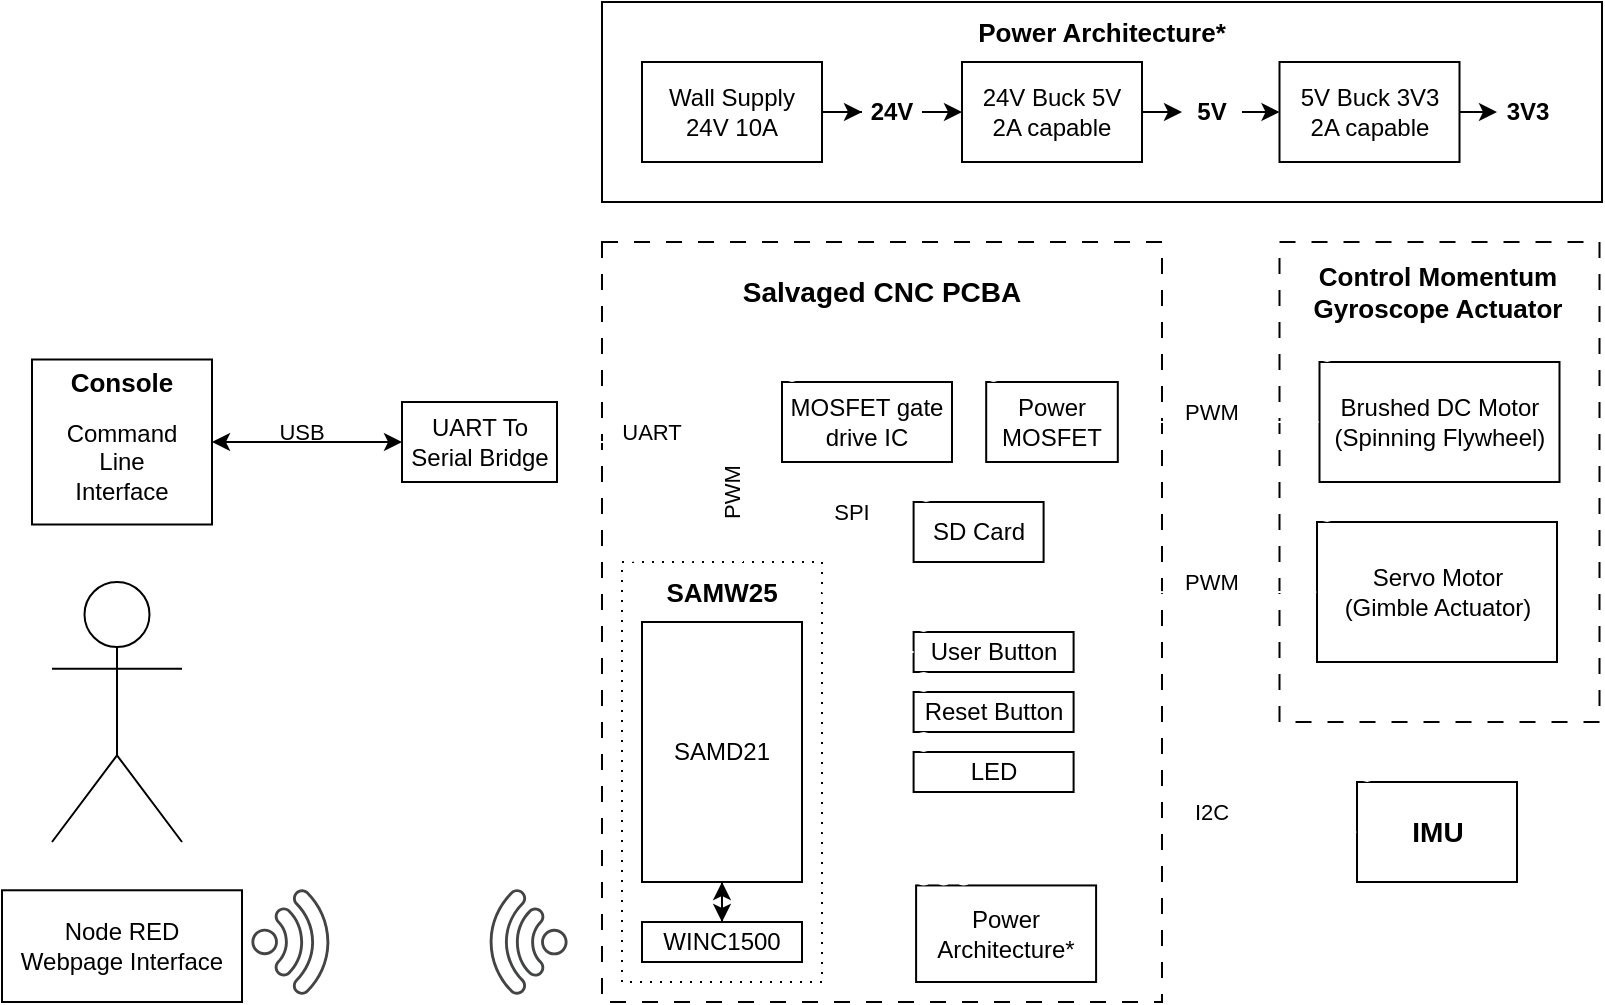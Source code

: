 <mxfile version="27.0.1">
  <diagram name="Page-1" id="gDfE9qqJxFaP5S4uHn-a">
    <mxGraphModel dx="1671" dy="1204" grid="1" gridSize="10" guides="1" tooltips="1" connect="1" arrows="1" fold="1" page="1" pageScale="1" pageWidth="850" pageHeight="1100" math="0" shadow="0">
      <root>
        <mxCell id="0" />
        <mxCell id="1" parent="0" />
        <mxCell id="OW7g6tEufCx2NIy_bn_X-10" value="" style="rounded=0;whiteSpace=wrap;html=1;dashed=1;dashPattern=8 8;" vertex="1" parent="1">
          <mxGeometry x="618.75" y="160" width="160" height="240" as="geometry" />
        </mxCell>
        <mxCell id="OW7g6tEufCx2NIy_bn_X-14" value="" style="group" vertex="1" connectable="0" parent="1">
          <mxGeometry x="637.5" y="300" width="120" height="70" as="geometry" />
        </mxCell>
        <mxCell id="OW7g6tEufCx2NIy_bn_X-8" value="" style="rounded=0;whiteSpace=wrap;html=1;" vertex="1" parent="OW7g6tEufCx2NIy_bn_X-14">
          <mxGeometry width="120" height="70" as="geometry" />
        </mxCell>
        <mxCell id="OW7g6tEufCx2NIy_bn_X-9" value="Servo Motor&lt;div&gt;(Gimble Actuator)&lt;/div&gt;" style="text;html=1;align=center;verticalAlign=middle;whiteSpace=wrap;rounded=0;" vertex="1" parent="OW7g6tEufCx2NIy_bn_X-14">
          <mxGeometry x="10" y="26.25" width="100" height="17.5" as="geometry" />
        </mxCell>
        <mxCell id="OW7g6tEufCx2NIy_bn_X-17" value="&lt;b&gt;&lt;font style=&quot;font-size: 13px;&quot;&gt;Control Momentum Gyroscope Actuator&lt;/font&gt;&lt;/b&gt;" style="text;html=1;align=center;verticalAlign=middle;whiteSpace=wrap;rounded=0;" vertex="1" parent="1">
          <mxGeometry x="618.75" y="170" width="157.5" height="30" as="geometry" />
        </mxCell>
        <mxCell id="OW7g6tEufCx2NIy_bn_X-18" value="" style="group" vertex="1" connectable="0" parent="1">
          <mxGeometry x="657.5" y="430" width="80" height="50" as="geometry" />
        </mxCell>
        <mxCell id="OW7g6tEufCx2NIy_bn_X-19" value="" style="rounded=0;whiteSpace=wrap;html=1;" vertex="1" parent="OW7g6tEufCx2NIy_bn_X-18">
          <mxGeometry width="80" height="50" as="geometry" />
        </mxCell>
        <mxCell id="OW7g6tEufCx2NIy_bn_X-20" value="&lt;b&gt;&lt;font style=&quot;font-size: 14px;&quot;&gt;IMU&lt;/font&gt;&lt;/b&gt;" style="text;html=1;align=center;verticalAlign=middle;whiteSpace=wrap;rounded=0;" vertex="1" parent="OW7g6tEufCx2NIy_bn_X-18">
          <mxGeometry x="20" y="18.75" width="40" height="12.5" as="geometry" />
        </mxCell>
        <mxCell id="OW7g6tEufCx2NIy_bn_X-159" value="" style="ellipse;whiteSpace=wrap;html=1;aspect=fixed;fillColor=light-dark(#FFFFFF,#FFFF00);strokeColor=none;" vertex="1" parent="OW7g6tEufCx2NIy_bn_X-18">
          <mxGeometry y="-10" width="10" height="10" as="geometry" />
        </mxCell>
        <mxCell id="OW7g6tEufCx2NIy_bn_X-11" value="" style="rounded=0;whiteSpace=wrap;html=1;" vertex="1" parent="1">
          <mxGeometry x="638.75" y="220" width="120" height="60" as="geometry" />
        </mxCell>
        <mxCell id="OW7g6tEufCx2NIy_bn_X-12" value="Brushed DC Motor&lt;div&gt;(Spinning Flywheel)&lt;/div&gt;" style="text;html=1;align=center;verticalAlign=middle;whiteSpace=wrap;rounded=0;container=0;" vertex="1" parent="1">
          <mxGeometry x="638.75" y="235" width="120" height="30" as="geometry" />
        </mxCell>
        <mxCell id="OW7g6tEufCx2NIy_bn_X-70" value="" style="rounded=0;whiteSpace=wrap;html=1;strokeColor=light-dark(#000000,#00CCCC);" vertex="1" parent="1">
          <mxGeometry x="280" y="40" width="500" height="100" as="geometry" />
        </mxCell>
        <mxCell id="OW7g6tEufCx2NIy_bn_X-71" value="&lt;b&gt;&lt;font style=&quot;font-size: 13px;&quot;&gt;Power Architecture*&lt;/font&gt;&lt;/b&gt;" style="text;html=1;align=center;verticalAlign=middle;whiteSpace=wrap;rounded=0;" vertex="1" parent="1">
          <mxGeometry x="465" y="40" width="130" height="30" as="geometry" />
        </mxCell>
        <mxCell id="OW7g6tEufCx2NIy_bn_X-82" style="edgeStyle=orthogonalEdgeStyle;rounded=0;orthogonalLoop=1;jettySize=auto;html=1;exitX=1;exitY=0.5;exitDx=0;exitDy=0;" edge="1" parent="1" source="OW7g6tEufCx2NIy_bn_X-75" target="OW7g6tEufCx2NIy_bn_X-79">
          <mxGeometry relative="1" as="geometry" />
        </mxCell>
        <mxCell id="OW7g6tEufCx2NIy_bn_X-75" value="Wall Supply&lt;div&gt;24V 10A&lt;/div&gt;" style="rounded=0;whiteSpace=wrap;html=1;" vertex="1" parent="1">
          <mxGeometry x="300" y="70" width="90" height="50" as="geometry" />
        </mxCell>
        <mxCell id="OW7g6tEufCx2NIy_bn_X-84" style="edgeStyle=orthogonalEdgeStyle;rounded=0;orthogonalLoop=1;jettySize=auto;html=1;exitX=1;exitY=0.5;exitDx=0;exitDy=0;entryX=0;entryY=0.5;entryDx=0;entryDy=0;" edge="1" parent="1" source="OW7g6tEufCx2NIy_bn_X-76" target="OW7g6tEufCx2NIy_bn_X-80">
          <mxGeometry relative="1" as="geometry" />
        </mxCell>
        <mxCell id="OW7g6tEufCx2NIy_bn_X-76" value="24V Buck 5V&lt;div&gt;2A capable&lt;/div&gt;" style="rounded=0;whiteSpace=wrap;html=1;" vertex="1" parent="1">
          <mxGeometry x="460" y="70" width="90" height="50" as="geometry" />
        </mxCell>
        <mxCell id="OW7g6tEufCx2NIy_bn_X-86" style="edgeStyle=orthogonalEdgeStyle;rounded=0;orthogonalLoop=1;jettySize=auto;html=1;exitX=1;exitY=0.5;exitDx=0;exitDy=0;entryX=0;entryY=0.5;entryDx=0;entryDy=0;" edge="1" parent="1" source="OW7g6tEufCx2NIy_bn_X-77" target="OW7g6tEufCx2NIy_bn_X-81">
          <mxGeometry relative="1" as="geometry" />
        </mxCell>
        <mxCell id="OW7g6tEufCx2NIy_bn_X-77" value="5V Buck 3V3&lt;div&gt;2A capable&lt;/div&gt;" style="rounded=0;whiteSpace=wrap;html=1;" vertex="1" parent="1">
          <mxGeometry x="618.75" y="70" width="90" height="50" as="geometry" />
        </mxCell>
        <mxCell id="OW7g6tEufCx2NIy_bn_X-83" style="edgeStyle=orthogonalEdgeStyle;rounded=0;orthogonalLoop=1;jettySize=auto;html=1;exitX=1;exitY=0.5;exitDx=0;exitDy=0;entryX=0;entryY=0.5;entryDx=0;entryDy=0;" edge="1" parent="1" source="OW7g6tEufCx2NIy_bn_X-79" target="OW7g6tEufCx2NIy_bn_X-76">
          <mxGeometry relative="1" as="geometry" />
        </mxCell>
        <mxCell id="OW7g6tEufCx2NIy_bn_X-79" value="&lt;b&gt;24V&lt;/b&gt;" style="ellipse;whiteSpace=wrap;html=1;aspect=fixed;fillColor=light-dark(#FFFFFF,#FF3333);strokeColor=none;fontColor=light-dark(#000000,#000000);" vertex="1" parent="1">
          <mxGeometry x="410" y="80" width="30" height="30" as="geometry" />
        </mxCell>
        <mxCell id="OW7g6tEufCx2NIy_bn_X-85" style="edgeStyle=orthogonalEdgeStyle;rounded=0;orthogonalLoop=1;jettySize=auto;html=1;exitX=1;exitY=0.5;exitDx=0;exitDy=0;entryX=0;entryY=0.5;entryDx=0;entryDy=0;" edge="1" parent="1" source="OW7g6tEufCx2NIy_bn_X-80" target="OW7g6tEufCx2NIy_bn_X-77">
          <mxGeometry relative="1" as="geometry" />
        </mxCell>
        <mxCell id="OW7g6tEufCx2NIy_bn_X-80" value="&lt;font style=&quot;color: light-dark(rgb(0, 0, 0), rgb(0, 0, 0));&quot;&gt;&lt;b&gt;5V&lt;/b&gt;&lt;/font&gt;" style="ellipse;whiteSpace=wrap;html=1;aspect=fixed;fillColor=light-dark(#FFFFFF,#FF8000);strokeColor=none;" vertex="1" parent="1">
          <mxGeometry x="570" y="80" width="30" height="30" as="geometry" />
        </mxCell>
        <mxCell id="OW7g6tEufCx2NIy_bn_X-81" value="&lt;font style=&quot;color: light-dark(rgb(0, 0, 0), rgb(0, 0, 0));&quot;&gt;&lt;b&gt;3V3&lt;/b&gt;&lt;/font&gt;" style="ellipse;whiteSpace=wrap;html=1;aspect=fixed;fillColor=light-dark(#FFFFFF,#FFFF00);strokeColor=none;" vertex="1" parent="1">
          <mxGeometry x="727.5" y="80" width="30" height="30" as="geometry" />
        </mxCell>
        <mxCell id="OW7g6tEufCx2NIy_bn_X-31" value="" style="sketch=0;pointerEvents=1;shadow=0;dashed=0;html=1;strokeColor=none;fillColor=#434445;aspect=fixed;labelPosition=center;verticalLabelPosition=bottom;verticalAlign=top;align=center;outlineConnect=0;shape=mxgraph.vvd.wi_fi;rotation=225;container=0;" vertex="1" parent="1">
          <mxGeometry x="217.5" y="490" width="40" height="40" as="geometry" />
        </mxCell>
        <mxCell id="OW7g6tEufCx2NIy_bn_X-140" value="&lt;font style=&quot;font-size: 11px;&quot;&gt;PWM&lt;/font&gt;" style="text;html=1;align=center;verticalAlign=middle;whiteSpace=wrap;rounded=0;container=0;" vertex="1" parent="1">
          <mxGeometry x="310" y="290" width="30" height="20" as="geometry" />
        </mxCell>
        <mxCell id="OW7g6tEufCx2NIy_bn_X-2" value="" style="rounded=0;whiteSpace=wrap;html=1;dashed=1;dashPattern=8 8;" vertex="1" parent="1">
          <mxGeometry x="280" y="160" width="280" height="380" as="geometry" />
        </mxCell>
        <mxCell id="OW7g6tEufCx2NIy_bn_X-4" value="&lt;b&gt;&lt;font style=&quot;font-size: 14px;&quot;&gt;Salvaged CNC PCBA&lt;/font&gt;&lt;/b&gt;" style="text;html=1;align=center;verticalAlign=middle;whiteSpace=wrap;rounded=0;" vertex="1" parent="1">
          <mxGeometry x="341.25" y="175" width="157.5" height="20" as="geometry" />
        </mxCell>
        <mxCell id="OW7g6tEufCx2NIy_bn_X-41" value="" style="rounded=0;whiteSpace=wrap;html=1;dashed=1;dashPattern=1 4;" vertex="1" parent="1">
          <mxGeometry x="290" y="320" width="100" height="210" as="geometry" />
        </mxCell>
        <mxCell id="OW7g6tEufCx2NIy_bn_X-47" value="&lt;b&gt;&lt;font style=&quot;font-size: 13px;&quot;&gt;SAMW25&lt;/font&gt;&lt;/b&gt;" style="text;html=1;align=center;verticalAlign=middle;whiteSpace=wrap;rounded=0;" vertex="1" parent="1">
          <mxGeometry x="310" y="320" width="60" height="30" as="geometry" />
        </mxCell>
        <mxCell id="OW7g6tEufCx2NIy_bn_X-54" style="edgeStyle=orthogonalEdgeStyle;rounded=0;orthogonalLoop=1;jettySize=auto;html=1;entryX=0;entryY=0.5;entryDx=0;entryDy=0;strokeColor=light-dark(#FFFFFF,#FFFF00);" edge="1" parent="1" target="OW7g6tEufCx2NIy_bn_X-36">
          <mxGeometry relative="1" as="geometry">
            <mxPoint x="350" y="320" as="sourcePoint" />
            <mxPoint x="340.01" y="235" as="targetPoint" />
            <Array as="points">
              <mxPoint x="350" y="320" />
              <mxPoint x="350" y="250" />
            </Array>
          </mxGeometry>
        </mxCell>
        <mxCell id="OW7g6tEufCx2NIy_bn_X-149" style="edgeStyle=orthogonalEdgeStyle;rounded=0;orthogonalLoop=1;jettySize=auto;html=1;entryX=0;entryY=0.5;entryDx=0;entryDy=0;exitX=0.992;exitY=0.418;exitDx=0;exitDy=0;exitPerimeter=0;strokeColor=light-dark(#FFFFFF,#FFFF00);" edge="1" parent="1" target="OW7g6tEufCx2NIy_bn_X-148">
          <mxGeometry relative="1" as="geometry">
            <mxPoint x="390.0" y="424.42" as="sourcePoint" />
          </mxGeometry>
        </mxCell>
        <mxCell id="OW7g6tEufCx2NIy_bn_X-48" value="SAMD21" style="rounded=0;whiteSpace=wrap;html=1;" vertex="1" parent="1">
          <mxGeometry x="300" y="350" width="80" height="130" as="geometry" />
        </mxCell>
        <mxCell id="OW7g6tEufCx2NIy_bn_X-50" style="edgeStyle=orthogonalEdgeStyle;rounded=0;orthogonalLoop=1;jettySize=auto;html=1;exitX=0.5;exitY=0;exitDx=0;exitDy=0;startArrow=classic;startFill=1;" edge="1" parent="1" source="OW7g6tEufCx2NIy_bn_X-49" target="OW7g6tEufCx2NIy_bn_X-48">
          <mxGeometry relative="1" as="geometry" />
        </mxCell>
        <mxCell id="OW7g6tEufCx2NIy_bn_X-49" value="WINC1500" style="rounded=0;whiteSpace=wrap;html=1;" vertex="1" parent="1">
          <mxGeometry x="300" y="500" width="80" height="20" as="geometry" />
        </mxCell>
        <mxCell id="OW7g6tEufCx2NIy_bn_X-55" style="edgeStyle=orthogonalEdgeStyle;rounded=0;orthogonalLoop=1;jettySize=auto;html=1;exitX=1;exitY=0.5;exitDx=0;exitDy=0;entryX=0;entryY=0.5;entryDx=0;entryDy=0;strokeColor=light-dark(#FFFFFF,#FF8000);" edge="1" parent="1" source="OW7g6tEufCx2NIy_bn_X-36" target="OW7g6tEufCx2NIy_bn_X-40">
          <mxGeometry relative="1" as="geometry" />
        </mxCell>
        <mxCell id="OW7g6tEufCx2NIy_bn_X-36" value="MOSFET gate drive IC" style="rounded=0;whiteSpace=wrap;html=1;container=1;" vertex="1" parent="1">
          <mxGeometry x="370" y="230" width="85" height="40" as="geometry">
            <mxRectangle x="370" y="230" width="160" height="30" as="alternateBounds" />
          </mxGeometry>
        </mxCell>
        <mxCell id="OW7g6tEufCx2NIy_bn_X-144" style="edgeStyle=orthogonalEdgeStyle;rounded=0;orthogonalLoop=1;jettySize=auto;html=1;exitX=1;exitY=0.5;exitDx=0;exitDy=0;entryX=0;entryY=0.5;entryDx=0;entryDy=0;strokeColor=light-dark(#FFFFFF,#FF3333);" edge="1" parent="1" source="OW7g6tEufCx2NIy_bn_X-40" target="OW7g6tEufCx2NIy_bn_X-12">
          <mxGeometry relative="1" as="geometry">
            <Array as="points">
              <mxPoint x="536" y="250" />
            </Array>
          </mxGeometry>
        </mxCell>
        <mxCell id="OW7g6tEufCx2NIy_bn_X-40" value="Power MOSFET" style="rounded=0;whiteSpace=wrap;html=1;container=1;" vertex="1" parent="1">
          <mxGeometry x="472.1" y="230" width="65.8" height="40" as="geometry" />
        </mxCell>
        <mxCell id="OW7g6tEufCx2NIy_bn_X-56" value="Power Architecture*" style="rounded=0;whiteSpace=wrap;html=1;strokeColor=light-dark(#000000,#00CCCC);" vertex="1" parent="1">
          <mxGeometry x="437.05" y="481.72" width="90" height="48.28" as="geometry" />
        </mxCell>
        <mxCell id="OW7g6tEufCx2NIy_bn_X-90" value="" style="ellipse;whiteSpace=wrap;html=1;aspect=fixed;fillColor=light-dark(#FFFFFF,#FF8000);strokeColor=none;" vertex="1" parent="1">
          <mxGeometry x="370" y="220" width="10" height="10" as="geometry" />
        </mxCell>
        <mxCell id="OW7g6tEufCx2NIy_bn_X-108" value="" style="ellipse;whiteSpace=wrap;html=1;aspect=fixed;fillColor=light-dark(#FFFFFF,#FFFF00);strokeColor=none;" vertex="1" parent="1">
          <mxGeometry x="290" y="310" width="10" height="10" as="geometry" />
        </mxCell>
        <mxCell id="OW7g6tEufCx2NIy_bn_X-109" value="" style="ellipse;whiteSpace=wrap;html=1;aspect=fixed;fillColor=light-dark(#FFFFFF,#FF3333);strokeColor=none;" vertex="1" parent="1">
          <mxGeometry x="435.8" y="471.72" width="10" height="10" as="geometry" />
        </mxCell>
        <mxCell id="OW7g6tEufCx2NIy_bn_X-111" value="" style="ellipse;whiteSpace=wrap;html=1;aspect=fixed;fillColor=light-dark(#FFFFFF,#FF8000);strokeColor=none;" vertex="1" parent="1">
          <mxGeometry x="445.8" y="471.72" width="10" height="10" as="geometry" />
        </mxCell>
        <mxCell id="OW7g6tEufCx2NIy_bn_X-112" value="" style="ellipse;whiteSpace=wrap;html=1;aspect=fixed;fillColor=light-dark(#FFFFFF,#FFFF00);strokeColor=none;" vertex="1" parent="1">
          <mxGeometry x="455.8" y="471.72" width="10" height="10" as="geometry" />
        </mxCell>
        <mxCell id="OW7g6tEufCx2NIy_bn_X-119" value="" style="ellipse;whiteSpace=wrap;html=1;aspect=fixed;fillColor=light-dark(#FFFFFF,#FF3333);strokeColor=none;" vertex="1" parent="1">
          <mxGeometry x="470.8" y="220" width="10" height="10" as="geometry" />
        </mxCell>
        <mxCell id="OW7g6tEufCx2NIy_bn_X-145" value="&lt;font style=&quot;font-size: 11px;&quot;&gt;PWM&lt;/font&gt;" style="text;html=1;align=center;verticalAlign=middle;whiteSpace=wrap;rounded=0;" vertex="1" parent="1">
          <mxGeometry x="570" y="235" width="30" height="20" as="geometry" />
        </mxCell>
        <mxCell id="OW7g6tEufCx2NIy_bn_X-146" value="User Button" style="rounded=0;whiteSpace=wrap;html=1;container=1;" vertex="1" parent="1">
          <mxGeometry x="435.8" y="355" width="80" height="20" as="geometry" />
        </mxCell>
        <mxCell id="OW7g6tEufCx2NIy_bn_X-150" style="edgeStyle=orthogonalEdgeStyle;rounded=0;orthogonalLoop=1;jettySize=auto;html=1;exitX=0;exitY=0.5;exitDx=0;exitDy=0;strokeColor=light-dark(#FFFFFF,#FFFF00);" edge="1" parent="1" source="OW7g6tEufCx2NIy_bn_X-147">
          <mxGeometry relative="1" as="geometry">
            <mxPoint x="390.8" y="395" as="targetPoint" />
          </mxGeometry>
        </mxCell>
        <mxCell id="OW7g6tEufCx2NIy_bn_X-147" value="Reset Button" style="rounded=0;whiteSpace=wrap;html=1;container=1;" vertex="1" parent="1">
          <mxGeometry x="435.8" y="385" width="80" height="20" as="geometry" />
        </mxCell>
        <mxCell id="OW7g6tEufCx2NIy_bn_X-148" value="LED" style="rounded=0;whiteSpace=wrap;html=1;container=1;" vertex="1" parent="1">
          <mxGeometry x="435.8" y="415" width="80" height="20" as="geometry" />
        </mxCell>
        <mxCell id="OW7g6tEufCx2NIy_bn_X-151" style="edgeStyle=orthogonalEdgeStyle;rounded=0;orthogonalLoop=1;jettySize=auto;html=1;exitX=0;exitY=0.5;exitDx=0;exitDy=0;entryX=0.992;entryY=0.103;entryDx=0;entryDy=0;entryPerimeter=0;strokeColor=light-dark(#FFFFFF,#FFFF00);" edge="1" parent="1" source="OW7g6tEufCx2NIy_bn_X-146">
          <mxGeometry relative="1" as="geometry">
            <mxPoint x="390.0" y="364.57" as="targetPoint" />
          </mxGeometry>
        </mxCell>
        <mxCell id="OW7g6tEufCx2NIy_bn_X-154" value="" style="ellipse;whiteSpace=wrap;html=1;aspect=fixed;fillColor=light-dark(#FFFFFF,#FFFF00);strokeColor=none;" vertex="1" parent="1">
          <mxGeometry x="435.8" y="345" width="10" height="10" as="geometry" />
        </mxCell>
        <mxCell id="OW7g6tEufCx2NIy_bn_X-155" value="" style="ellipse;whiteSpace=wrap;html=1;aspect=fixed;fillColor=light-dark(#FFFFFF,#FFFF00);strokeColor=none;" vertex="1" parent="1">
          <mxGeometry x="435.8" y="375" width="10" height="10" as="geometry" />
        </mxCell>
        <mxCell id="OW7g6tEufCx2NIy_bn_X-156" value="" style="ellipse;whiteSpace=wrap;html=1;aspect=fixed;fillColor=light-dark(#FFFFFF,#FFFF00);strokeColor=none;" vertex="1" parent="1">
          <mxGeometry x="435.8" y="405" width="10" height="10" as="geometry" />
        </mxCell>
        <mxCell id="OW7g6tEufCx2NIy_bn_X-157" value="" style="ellipse;whiteSpace=wrap;html=1;aspect=fixed;fillColor=light-dark(#FFFFFF,#FF8000);strokeColor=none;" vertex="1" parent="1">
          <mxGeometry x="637.5" y="290" width="10" height="10" as="geometry" />
        </mxCell>
        <mxCell id="OW7g6tEufCx2NIy_bn_X-158" value="" style="ellipse;whiteSpace=wrap;html=1;aspect=fixed;fillColor=light-dark(#FFFFFF,#FF3333);strokeColor=none;" vertex="1" parent="1">
          <mxGeometry x="637.5" y="210" width="10" height="10" as="geometry" />
        </mxCell>
        <mxCell id="OW7g6tEufCx2NIy_bn_X-161" style="edgeStyle=orthogonalEdgeStyle;rounded=0;orthogonalLoop=1;jettySize=auto;html=1;startArrow=classic;startFill=1;strokeColor=light-dark(#FFFFFF,#FFFF00);exitX=0;exitY=0.5;exitDx=0;exitDy=0;" edge="1" parent="1" source="OW7g6tEufCx2NIy_bn_X-19">
          <mxGeometry relative="1" as="geometry">
            <mxPoint x="630" y="450" as="sourcePoint" />
            <mxPoint x="390" y="455" as="targetPoint" />
            <Array as="points">
              <mxPoint x="390" y="455" />
            </Array>
          </mxGeometry>
        </mxCell>
        <mxCell id="OW7g6tEufCx2NIy_bn_X-162" value="&lt;font style=&quot;font-size: 11px;&quot;&gt;I2C&lt;/font&gt;" style="text;html=1;align=center;verticalAlign=middle;whiteSpace=wrap;rounded=0;" vertex="1" parent="1">
          <mxGeometry x="570" y="435" width="30" height="20" as="geometry" />
        </mxCell>
        <mxCell id="OW7g6tEufCx2NIy_bn_X-173" style="edgeStyle=orthogonalEdgeStyle;rounded=0;orthogonalLoop=1;jettySize=auto;html=1;exitX=0;exitY=0.5;exitDx=0;exitDy=0;entryX=0.867;entryY=0;entryDx=0;entryDy=0;entryPerimeter=0;strokeColor=light-dark(#FFFFFF,#FFFF00);startArrow=classicThin;startFill=1;" edge="1" parent="1" source="OW7g6tEufCx2NIy_bn_X-163" target="OW7g6tEufCx2NIy_bn_X-41">
          <mxGeometry relative="1" as="geometry">
            <mxPoint x="390" y="320" as="targetPoint" />
            <Array as="points">
              <mxPoint x="377" y="305" />
            </Array>
          </mxGeometry>
        </mxCell>
        <mxCell id="OW7g6tEufCx2NIy_bn_X-163" value="SD Card" style="rounded=0;whiteSpace=wrap;html=1;" vertex="1" parent="1">
          <mxGeometry x="435.8" y="290" width="65" height="30" as="geometry" />
        </mxCell>
        <mxCell id="OW7g6tEufCx2NIy_bn_X-164" value="&lt;font style=&quot;font-size: 11px;&quot;&gt;PWM&lt;/font&gt;" style="text;html=1;align=center;verticalAlign=middle;whiteSpace=wrap;rounded=0;rotation=270;" vertex="1" parent="1">
          <mxGeometry x="330" y="275" width="30" height="20" as="geometry" />
        </mxCell>
        <mxCell id="OW7g6tEufCx2NIy_bn_X-165" style="edgeStyle=orthogonalEdgeStyle;rounded=0;orthogonalLoop=1;jettySize=auto;html=1;exitX=1.002;exitY=0.072;exitDx=0;exitDy=0;entryX=0;entryY=0.5;entryDx=0;entryDy=0;strokeColor=light-dark(#FFFFFF,#FFFF00);exitPerimeter=0;" edge="1" parent="1" source="OW7g6tEufCx2NIy_bn_X-41" target="OW7g6tEufCx2NIy_bn_X-8">
          <mxGeometry relative="1" as="geometry">
            <mxPoint x="620" y="625" as="sourcePoint" />
            <mxPoint x="620" y="540" as="targetPoint" />
            <Array as="points" />
          </mxGeometry>
        </mxCell>
        <mxCell id="OW7g6tEufCx2NIy_bn_X-168" value="&lt;font style=&quot;font-size: 11px;&quot;&gt;PWM&lt;/font&gt;" style="text;html=1;align=center;verticalAlign=middle;whiteSpace=wrap;rounded=0;" vertex="1" parent="1">
          <mxGeometry x="570" y="320" width="30" height="20" as="geometry" />
        </mxCell>
        <mxCell id="OW7g6tEufCx2NIy_bn_X-172" value="" style="ellipse;whiteSpace=wrap;html=1;aspect=fixed;fillColor=light-dark(#FFFFFF,#FFFF00);strokeColor=none;" vertex="1" parent="1">
          <mxGeometry x="437.05" y="280" width="10" height="10" as="geometry" />
        </mxCell>
        <mxCell id="OW7g6tEufCx2NIy_bn_X-174" value="&lt;span style=&quot;font-size: 11px;&quot;&gt;SPI&lt;/span&gt;" style="text;html=1;align=center;verticalAlign=middle;whiteSpace=wrap;rounded=0;" vertex="1" parent="1">
          <mxGeometry x="390" y="285" width="30" height="20" as="geometry" />
        </mxCell>
        <mxCell id="OW7g6tEufCx2NIy_bn_X-177" style="edgeStyle=orthogonalEdgeStyle;rounded=0;orthogonalLoop=1;jettySize=auto;html=1;exitX=0;exitY=0.5;exitDx=0;exitDy=0;entryX=1;entryY=0.5;entryDx=0;entryDy=0;startArrow=classic;startFill=1;" edge="1" parent="1" source="OW7g6tEufCx2NIy_bn_X-176" target="OW7g6tEufCx2NIy_bn_X-186">
          <mxGeometry relative="1" as="geometry">
            <mxPoint x="140" y="260" as="targetPoint" />
          </mxGeometry>
        </mxCell>
        <mxCell id="OW7g6tEufCx2NIy_bn_X-180" style="edgeStyle=orthogonalEdgeStyle;rounded=0;orthogonalLoop=1;jettySize=auto;html=1;exitX=1;exitY=0.5;exitDx=0;exitDy=0;entryX=0.25;entryY=0;entryDx=0;entryDy=0;strokeColor=light-dark(#FFFFFF,#FFFF00);startArrow=classic;startFill=1;" edge="1" parent="1" source="OW7g6tEufCx2NIy_bn_X-176" target="OW7g6tEufCx2NIy_bn_X-47">
          <mxGeometry relative="1" as="geometry" />
        </mxCell>
        <mxCell id="OW7g6tEufCx2NIy_bn_X-176" value="UART To Serial Bridge" style="rounded=0;whiteSpace=wrap;html=1;container=1;" vertex="1" parent="1">
          <mxGeometry x="180" y="240" width="77.5" height="40" as="geometry" />
        </mxCell>
        <mxCell id="OW7g6tEufCx2NIy_bn_X-178" value="&lt;span style=&quot;font-size: 11px;&quot;&gt;USB&lt;/span&gt;" style="text;html=1;align=center;verticalAlign=middle;whiteSpace=wrap;rounded=0;" vertex="1" parent="1">
          <mxGeometry x="115" y="245" width="30" height="20" as="geometry" />
        </mxCell>
        <mxCell id="OW7g6tEufCx2NIy_bn_X-179" value="&lt;span style=&quot;font-size: 11px;&quot;&gt;UART&lt;/span&gt;" style="text;html=1;align=center;verticalAlign=middle;whiteSpace=wrap;rounded=0;" vertex="1" parent="1">
          <mxGeometry x="290" y="245" width="30" height="20" as="geometry" />
        </mxCell>
        <mxCell id="OW7g6tEufCx2NIy_bn_X-24" value="" style="rounded=0;whiteSpace=wrap;html=1;" vertex="1" parent="1">
          <mxGeometry x="-20" y="484.14" width="120" height="55.86" as="geometry" />
        </mxCell>
        <mxCell id="OW7g6tEufCx2NIy_bn_X-26" value="Node RED Webpage Interface" style="text;html=1;align=center;verticalAlign=middle;whiteSpace=wrap;rounded=0;" vertex="1" parent="1">
          <mxGeometry x="-15" y="497.07" width="110" height="30" as="geometry" />
        </mxCell>
        <mxCell id="OW7g6tEufCx2NIy_bn_X-27" value="" style="sketch=0;pointerEvents=1;shadow=0;dashed=0;html=1;strokeColor=none;fillColor=#434445;aspect=fixed;labelPosition=center;verticalLabelPosition=bottom;verticalAlign=top;align=center;outlineConnect=0;shape=mxgraph.vvd.wi_fi;rotation=45;" vertex="1" parent="1">
          <mxGeometry x="110" y="490" width="40" height="40" as="geometry" />
        </mxCell>
        <mxCell id="OW7g6tEufCx2NIy_bn_X-29" value="Actor" style="shape=umlActor;verticalLabelPosition=bottom;verticalAlign=top;outlineConnect=0;fontColor=none;html=1;noLabel=1;" vertex="1" parent="1">
          <mxGeometry x="5" y="330" width="65" height="130" as="geometry" />
        </mxCell>
        <mxCell id="OW7g6tEufCx2NIy_bn_X-186" value="" style="rounded=0;whiteSpace=wrap;html=1;" vertex="1" parent="1">
          <mxGeometry x="-5" y="218.75" width="90" height="82.5" as="geometry" />
        </mxCell>
        <mxCell id="OW7g6tEufCx2NIy_bn_X-187" value="&lt;b&gt;&lt;font style=&quot;font-size: 13px;&quot;&gt;Console&lt;/font&gt;&lt;/b&gt;" style="text;html=1;align=center;verticalAlign=middle;whiteSpace=wrap;rounded=0;" vertex="1" parent="1">
          <mxGeometry x="10" y="215" width="60" height="30" as="geometry" />
        </mxCell>
        <mxCell id="OW7g6tEufCx2NIy_bn_X-189" value="Command Line Interface" style="text;html=1;align=center;verticalAlign=middle;whiteSpace=wrap;rounded=0;" vertex="1" parent="1">
          <mxGeometry x="5" y="255" width="70" height="30" as="geometry" />
        </mxCell>
      </root>
    </mxGraphModel>
  </diagram>
</mxfile>
